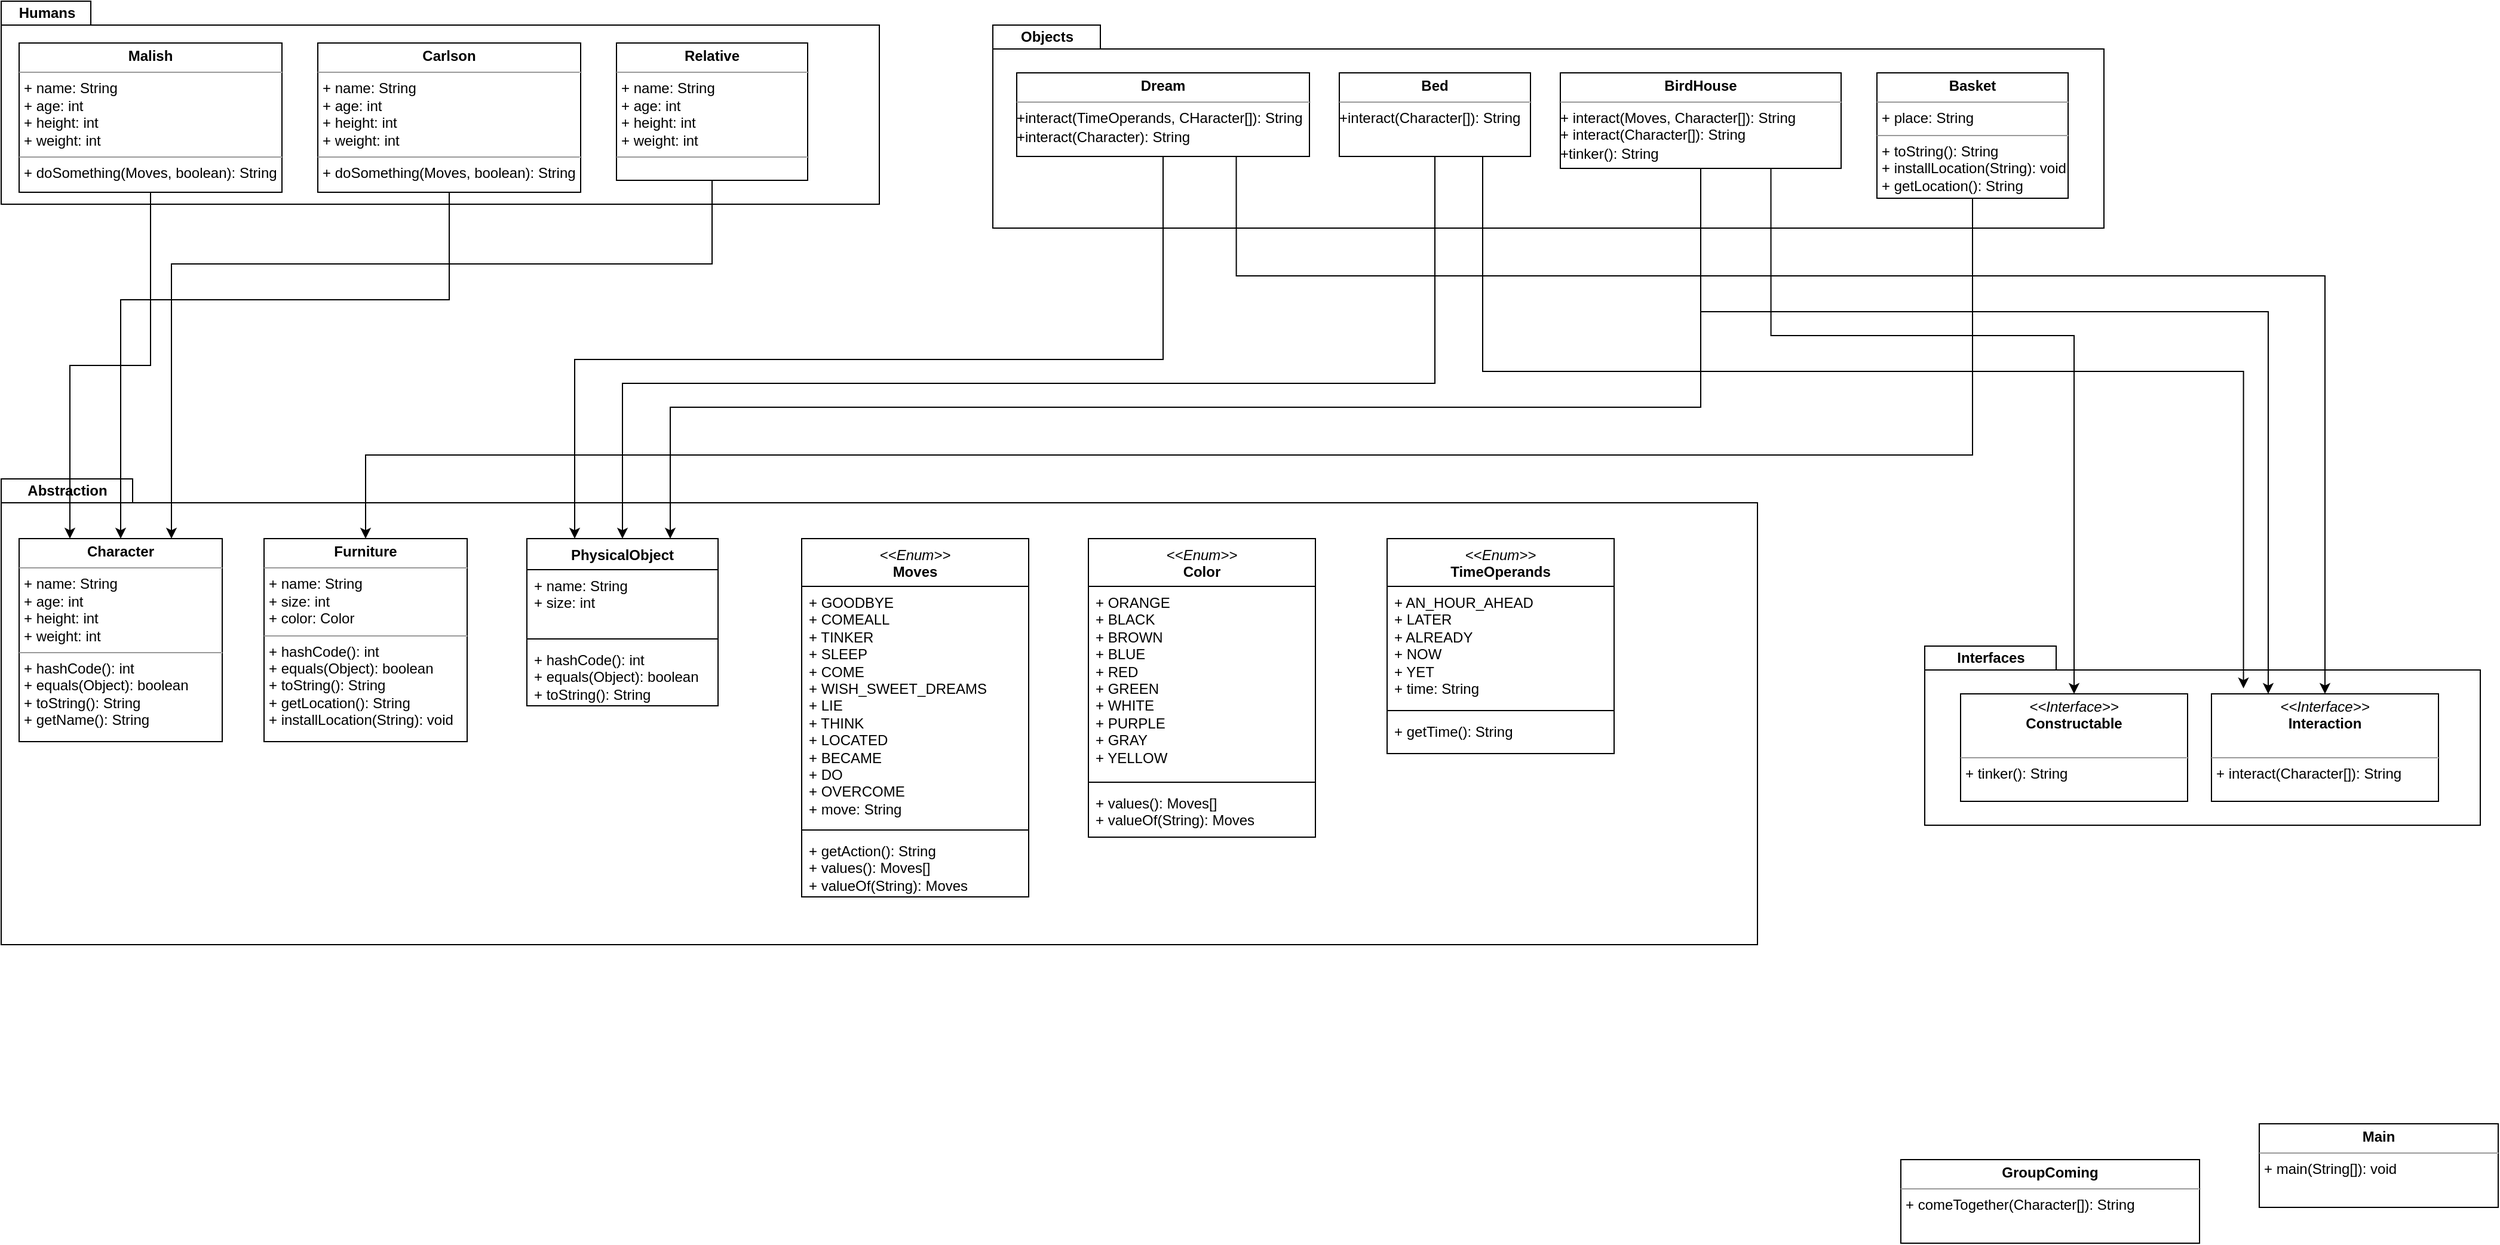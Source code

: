 <mxfile version="22.1.7" type="github">
  <diagram name="Page-1" id="58cdce13-f638-feb5-8d6f-7d28b1aa9fa0">
    <mxGraphModel dx="3077" dy="1800" grid="1" gridSize="10" guides="1" tooltips="1" connect="1" arrows="1" fold="1" page="1" pageScale="1" pageWidth="1100" pageHeight="850" background="none" math="0" shadow="0">
      <root>
        <mxCell id="0" />
        <mxCell id="1" parent="0" />
        <mxCell id="yy2OXO9xu3HYvDKJIOOL-1" value="&lt;br&gt;" style="shape=folder;fontStyle=1;spacingTop=10;tabWidth=110;tabHeight=20;tabPosition=left;html=1;whiteSpace=wrap;" vertex="1" parent="1">
          <mxGeometry x="50" y="480" width="1470" height="390" as="geometry" />
        </mxCell>
        <mxCell id="yy2OXO9xu3HYvDKJIOOL-2" value="Abstraction" style="text;align=center;fontStyle=1;verticalAlign=middle;spacingLeft=3;spacingRight=3;strokeColor=none;rotatable=0;points=[[0,0.5],[1,0.5]];portConstraint=eastwest;html=1;" vertex="1" parent="1">
          <mxGeometry x="50" y="480" width="110" height="20" as="geometry" />
        </mxCell>
        <mxCell id="yy2OXO9xu3HYvDKJIOOL-7" value="PhysicalObject" style="swimlane;fontStyle=1;align=center;verticalAlign=top;childLayout=stackLayout;horizontal=1;startSize=26;horizontalStack=0;resizeParent=1;resizeParentMax=0;resizeLast=0;collapsible=1;marginBottom=0;whiteSpace=wrap;html=1;" vertex="1" parent="1">
          <mxGeometry x="490" y="530" width="160" height="140" as="geometry" />
        </mxCell>
        <mxCell id="yy2OXO9xu3HYvDKJIOOL-8" value="+ name: String&lt;br&gt;+ size: int" style="text;strokeColor=none;fillColor=none;align=left;verticalAlign=top;spacingLeft=4;spacingRight=4;overflow=hidden;rotatable=0;points=[[0,0.5],[1,0.5]];portConstraint=eastwest;whiteSpace=wrap;html=1;" vertex="1" parent="yy2OXO9xu3HYvDKJIOOL-7">
          <mxGeometry y="26" width="160" height="54" as="geometry" />
        </mxCell>
        <mxCell id="yy2OXO9xu3HYvDKJIOOL-9" value="" style="line;strokeWidth=1;fillColor=none;align=left;verticalAlign=middle;spacingTop=-1;spacingLeft=3;spacingRight=3;rotatable=0;labelPosition=right;points=[];portConstraint=eastwest;strokeColor=inherit;" vertex="1" parent="yy2OXO9xu3HYvDKJIOOL-7">
          <mxGeometry y="80" width="160" height="8" as="geometry" />
        </mxCell>
        <mxCell id="yy2OXO9xu3HYvDKJIOOL-10" value="+ hashCode(): int&lt;br&gt;+ equals(Object): boolean&lt;br&gt;+ toString(): String" style="text;strokeColor=none;fillColor=none;align=left;verticalAlign=top;spacingLeft=4;spacingRight=4;overflow=hidden;rotatable=0;points=[[0,0.5],[1,0.5]];portConstraint=eastwest;whiteSpace=wrap;html=1;" vertex="1" parent="yy2OXO9xu3HYvDKJIOOL-7">
          <mxGeometry y="88" width="160" height="52" as="geometry" />
        </mxCell>
        <mxCell id="yy2OXO9xu3HYvDKJIOOL-19" value="&lt;p style=&quot;margin:0px;margin-top:4px;text-align:center;&quot;&gt;&lt;b&gt;Furniture&lt;/b&gt;&lt;/p&gt;&lt;hr size=&quot;1&quot;&gt;&lt;p style=&quot;margin:0px;margin-left:4px;&quot;&gt;+ name: String&lt;br style=&quot;border-color: var(--border-color);&quot;&gt;+ size: int&lt;br&gt;&lt;/p&gt;&lt;p style=&quot;margin:0px;margin-left:4px;&quot;&gt;+ color: Color&lt;/p&gt;&lt;hr size=&quot;1&quot;&gt;&lt;p style=&quot;margin:0px;margin-left:4px;&quot;&gt;+ hashCode(): int&lt;br style=&quot;border-color: var(--border-color);&quot;&gt;+ equals(Object): boolean&lt;br style=&quot;border-color: var(--border-color);&quot;&gt;+ toString(): String&lt;br&gt;&lt;/p&gt;&lt;p style=&quot;margin:0px;margin-left:4px;&quot;&gt;+ getLocation(): String&lt;/p&gt;&lt;p style=&quot;margin:0px;margin-left:4px;&quot;&gt;+ installLocation(String): void&lt;/p&gt;" style="verticalAlign=top;align=left;overflow=fill;fontSize=12;fontFamily=Helvetica;html=1;whiteSpace=wrap;" vertex="1" parent="1">
          <mxGeometry x="270" y="530" width="170" height="170" as="geometry" />
        </mxCell>
        <mxCell id="yy2OXO9xu3HYvDKJIOOL-20" value="&lt;p style=&quot;margin:0px;margin-top:4px;text-align:center;&quot;&gt;&lt;b&gt;Character&lt;/b&gt;&lt;/p&gt;&lt;hr size=&quot;1&quot;&gt;&lt;p style=&quot;margin:0px;margin-left:4px;&quot;&gt;+ name: String&lt;br style=&quot;border-color: var(--border-color);&quot;&gt;+ age: int&lt;br&gt;&lt;/p&gt;&lt;p style=&quot;margin:0px;margin-left:4px;&quot;&gt;+ height: int&lt;/p&gt;&lt;p style=&quot;margin:0px;margin-left:4px;&quot;&gt;+ weight: int&lt;/p&gt;&lt;hr size=&quot;1&quot;&gt;&lt;p style=&quot;margin:0px;margin-left:4px;&quot;&gt;+ hashCode(): int&lt;br style=&quot;border-color: var(--border-color);&quot;&gt;+ equals(Object): boolean&lt;br style=&quot;border-color: var(--border-color);&quot;&gt;+ toString(): String&lt;br&gt;&lt;/p&gt;&lt;p style=&quot;margin:0px;margin-left:4px;&quot;&gt;+ getName(): String&lt;br&gt;&lt;/p&gt;" style="verticalAlign=top;align=left;overflow=fill;fontSize=12;fontFamily=Helvetica;html=1;whiteSpace=wrap;" vertex="1" parent="1">
          <mxGeometry x="65" y="530" width="170" height="170" as="geometry" />
        </mxCell>
        <mxCell id="yy2OXO9xu3HYvDKJIOOL-21" value="" style="shape=folder;fontStyle=1;spacingTop=10;tabWidth=110;tabHeight=20;tabPosition=left;html=1;whiteSpace=wrap;" vertex="1" parent="1">
          <mxGeometry x="1660" y="620" width="465" height="150" as="geometry" />
        </mxCell>
        <mxCell id="yy2OXO9xu3HYvDKJIOOL-22" value="Interfaces" style="text;align=center;fontStyle=1;verticalAlign=middle;spacingLeft=3;spacingRight=3;strokeColor=none;rotatable=0;points=[[0,0.5],[1,0.5]];portConstraint=eastwest;html=1;" vertex="1" parent="1">
          <mxGeometry x="1660" y="620" width="110" height="20" as="geometry" />
        </mxCell>
        <mxCell id="yy2OXO9xu3HYvDKJIOOL-27" value="&lt;p style=&quot;margin:0px;margin-top:4px;text-align:center;&quot;&gt;&lt;i&gt;&amp;lt;&amp;lt;Interface&amp;gt;&amp;gt;&lt;/i&gt;&lt;br&gt;&lt;b&gt;Constructable&lt;/b&gt;&lt;/p&gt;&lt;p style=&quot;margin:0px;margin-left:4px;&quot;&gt;&lt;br&gt;&lt;/p&gt;&lt;hr size=&quot;1&quot;&gt;&lt;p style=&quot;margin:0px;margin-left:4px;&quot;&gt;+ tinker(): String&lt;/p&gt;" style="verticalAlign=top;align=left;overflow=fill;fontSize=12;fontFamily=Helvetica;html=1;whiteSpace=wrap;" vertex="1" parent="1">
          <mxGeometry x="1690" y="660" width="190" height="90" as="geometry" />
        </mxCell>
        <mxCell id="yy2OXO9xu3HYvDKJIOOL-29" value="&lt;p style=&quot;margin:0px;margin-top:4px;text-align:center;&quot;&gt;&lt;i&gt;&amp;lt;&amp;lt;Interface&amp;gt;&amp;gt;&lt;/i&gt;&lt;br&gt;&lt;b&gt;Interaction&lt;/b&gt;&lt;/p&gt;&lt;p style=&quot;margin:0px;margin-left:4px;&quot;&gt;&lt;br&gt;&lt;/p&gt;&lt;hr size=&quot;1&quot;&gt;&lt;p style=&quot;margin:0px;margin-left:4px;&quot;&gt;+ interact(Character[]): String&lt;/p&gt;" style="verticalAlign=top;align=left;overflow=fill;fontSize=12;fontFamily=Helvetica;html=1;whiteSpace=wrap;" vertex="1" parent="1">
          <mxGeometry x="1900" y="660" width="190" height="90" as="geometry" />
        </mxCell>
        <mxCell id="yy2OXO9xu3HYvDKJIOOL-32" value="" style="shape=folder;fontStyle=1;spacingTop=10;tabWidth=90;tabHeight=20;tabPosition=left;html=1;whiteSpace=wrap;" vertex="1" parent="1">
          <mxGeometry x="880" y="100" width="930" height="170" as="geometry" />
        </mxCell>
        <mxCell id="yy2OXO9xu3HYvDKJIOOL-33" value="Objects" style="text;align=center;fontStyle=1;verticalAlign=middle;spacingLeft=3;spacingRight=3;strokeColor=none;rotatable=0;points=[[0,0.5],[1,0.5]];portConstraint=eastwest;html=1;" vertex="1" parent="1">
          <mxGeometry x="880" y="100" width="90" height="20" as="geometry" />
        </mxCell>
        <mxCell id="yy2OXO9xu3HYvDKJIOOL-67" style="edgeStyle=orthogonalEdgeStyle;rounded=0;orthogonalLoop=1;jettySize=auto;html=1;exitX=0.5;exitY=1;exitDx=0;exitDy=0;entryX=0.25;entryY=0;entryDx=0;entryDy=0;" edge="1" parent="1" source="yy2OXO9xu3HYvDKJIOOL-34" target="yy2OXO9xu3HYvDKJIOOL-7">
          <mxGeometry relative="1" as="geometry">
            <Array as="points">
              <mxPoint x="1023" y="380" />
              <mxPoint x="530" y="380" />
            </Array>
          </mxGeometry>
        </mxCell>
        <mxCell id="yy2OXO9xu3HYvDKJIOOL-72" style="edgeStyle=orthogonalEdgeStyle;rounded=0;orthogonalLoop=1;jettySize=auto;html=1;exitX=0.75;exitY=1;exitDx=0;exitDy=0;entryX=0.5;entryY=0;entryDx=0;entryDy=0;" edge="1" parent="1" source="yy2OXO9xu3HYvDKJIOOL-34" target="yy2OXO9xu3HYvDKJIOOL-29">
          <mxGeometry relative="1" as="geometry">
            <Array as="points">
              <mxPoint x="1084" y="310" />
              <mxPoint x="1995" y="310" />
            </Array>
          </mxGeometry>
        </mxCell>
        <mxCell id="yy2OXO9xu3HYvDKJIOOL-34" value="&lt;p style=&quot;margin:0px;margin-top:4px;text-align:center;&quot;&gt;&lt;b&gt;Dream&lt;/b&gt;&lt;/p&gt;&lt;hr size=&quot;1&quot;&gt;&lt;div style=&quot;height:2px;&quot;&gt;+interact(TimeOperands, CHaracter[]): String&lt;/div&gt;&lt;div style=&quot;height:2px;&quot;&gt;&lt;br&gt;&lt;/div&gt;&lt;div style=&quot;height:2px;&quot;&gt;&lt;br&gt;&lt;/div&gt;&lt;div style=&quot;height:2px;&quot;&gt;&lt;br&gt;&lt;/div&gt;&lt;div style=&quot;height:2px;&quot;&gt;&lt;br&gt;&lt;/div&gt;&lt;div style=&quot;height:2px;&quot;&gt;&lt;br&gt;&lt;/div&gt;&lt;div style=&quot;height:2px;&quot;&gt;&lt;br&gt;&lt;/div&gt;&lt;div style=&quot;height:2px;&quot;&gt;&lt;br&gt;&lt;/div&gt;&lt;div style=&quot;height:2px;&quot;&gt;+interact(Character): String&lt;/div&gt;" style="verticalAlign=top;align=left;overflow=fill;fontSize=12;fontFamily=Helvetica;html=1;whiteSpace=wrap;" vertex="1" parent="1">
          <mxGeometry x="900" y="140" width="245" height="70" as="geometry" />
        </mxCell>
        <mxCell id="yy2OXO9xu3HYvDKJIOOL-68" style="edgeStyle=orthogonalEdgeStyle;rounded=0;orthogonalLoop=1;jettySize=auto;html=1;exitX=0.5;exitY=1;exitDx=0;exitDy=0;entryX=0.5;entryY=0;entryDx=0;entryDy=0;" edge="1" parent="1" source="yy2OXO9xu3HYvDKJIOOL-35" target="yy2OXO9xu3HYvDKJIOOL-7">
          <mxGeometry relative="1" as="geometry">
            <Array as="points">
              <mxPoint x="1250" y="400" />
              <mxPoint x="570" y="400" />
            </Array>
          </mxGeometry>
        </mxCell>
        <mxCell id="yy2OXO9xu3HYvDKJIOOL-35" value="&lt;p style=&quot;margin:0px;margin-top:4px;text-align:center;&quot;&gt;&lt;b&gt;Bed&lt;/b&gt;&lt;/p&gt;&lt;hr size=&quot;1&quot;&gt;&lt;div style=&quot;height:2px;&quot;&gt;+interact(Character[]): String&lt;br&gt;&lt;/div&gt;" style="verticalAlign=top;align=left;overflow=fill;fontSize=12;fontFamily=Helvetica;html=1;whiteSpace=wrap;" vertex="1" parent="1">
          <mxGeometry x="1170" y="140" width="160" height="70" as="geometry" />
        </mxCell>
        <mxCell id="yy2OXO9xu3HYvDKJIOOL-70" style="edgeStyle=orthogonalEdgeStyle;rounded=0;orthogonalLoop=1;jettySize=auto;html=1;exitX=0.5;exitY=1;exitDx=0;exitDy=0;entryX=0.75;entryY=0;entryDx=0;entryDy=0;" edge="1" parent="1" source="yy2OXO9xu3HYvDKJIOOL-36" target="yy2OXO9xu3HYvDKJIOOL-7">
          <mxGeometry relative="1" as="geometry">
            <Array as="points">
              <mxPoint x="1473" y="420" />
              <mxPoint x="610" y="420" />
            </Array>
          </mxGeometry>
        </mxCell>
        <mxCell id="yy2OXO9xu3HYvDKJIOOL-73" style="edgeStyle=orthogonalEdgeStyle;rounded=0;orthogonalLoop=1;jettySize=auto;html=1;exitX=0.5;exitY=1;exitDx=0;exitDy=0;entryX=0.25;entryY=0;entryDx=0;entryDy=0;" edge="1" parent="1" source="yy2OXO9xu3HYvDKJIOOL-36" target="yy2OXO9xu3HYvDKJIOOL-29">
          <mxGeometry relative="1" as="geometry">
            <Array as="points">
              <mxPoint x="1473" y="340" />
              <mxPoint x="1947" y="340" />
            </Array>
          </mxGeometry>
        </mxCell>
        <mxCell id="yy2OXO9xu3HYvDKJIOOL-75" style="edgeStyle=orthogonalEdgeStyle;rounded=0;orthogonalLoop=1;jettySize=auto;html=1;exitX=0.75;exitY=1;exitDx=0;exitDy=0;entryX=0.5;entryY=0;entryDx=0;entryDy=0;" edge="1" parent="1" source="yy2OXO9xu3HYvDKJIOOL-36" target="yy2OXO9xu3HYvDKJIOOL-27">
          <mxGeometry relative="1" as="geometry">
            <Array as="points">
              <mxPoint x="1531" y="360" />
              <mxPoint x="1785" y="360" />
            </Array>
          </mxGeometry>
        </mxCell>
        <mxCell id="yy2OXO9xu3HYvDKJIOOL-36" value="&lt;p style=&quot;margin:0px;margin-top:4px;text-align:center;&quot;&gt;&lt;b&gt;BirdHouse&lt;/b&gt;&lt;/p&gt;&lt;hr size=&quot;1&quot;&gt;&lt;div style=&quot;height:2px;&quot;&gt;+ interact(Moves, Character[]): String&lt;/div&gt;&lt;div style=&quot;height:2px;&quot;&gt;&lt;br&gt;&lt;/div&gt;&lt;div style=&quot;height:2px;&quot;&gt;&lt;br&gt;&lt;/div&gt;&lt;div style=&quot;height:2px;&quot;&gt;&lt;br&gt;&lt;/div&gt;&lt;div style=&quot;height:2px;&quot;&gt;&lt;br&gt;&lt;/div&gt;&lt;div style=&quot;height:2px;&quot;&gt;&lt;br&gt;&lt;/div&gt;&lt;div style=&quot;height:2px;&quot;&gt;&lt;br&gt;&lt;/div&gt;&lt;div style=&quot;height:2px;&quot;&gt;&lt;span style=&quot;background-color: initial;&quot;&gt;+ interact(Character[]): String&lt;/span&gt;&lt;br&gt;&lt;/div&gt;&lt;div style=&quot;height:2px;&quot;&gt;&lt;span style=&quot;background-color: initial;&quot;&gt;&lt;br&gt;&lt;/span&gt;&lt;/div&gt;&lt;div style=&quot;height:2px;&quot;&gt;&lt;span style=&quot;background-color: initial;&quot;&gt;&lt;br&gt;&lt;/span&gt;&lt;/div&gt;&lt;div style=&quot;height:2px;&quot;&gt;&lt;span style=&quot;background-color: initial;&quot;&gt;&lt;br&gt;&lt;/span&gt;&lt;/div&gt;&lt;div style=&quot;height:2px;&quot;&gt;&lt;span style=&quot;background-color: initial;&quot;&gt;&lt;br&gt;&lt;/span&gt;&lt;/div&gt;&lt;div style=&quot;height:2px;&quot;&gt;&lt;span style=&quot;background-color: initial;&quot;&gt;&lt;br&gt;&lt;/span&gt;&lt;/div&gt;&lt;div style=&quot;height:2px;&quot;&gt;&lt;span style=&quot;background-color: initial;&quot;&gt;&lt;br&gt;&lt;/span&gt;&lt;/div&gt;&lt;div style=&quot;height:2px;&quot;&gt;&lt;span style=&quot;background-color: initial;&quot;&gt;&lt;br&gt;&lt;/span&gt;&lt;/div&gt;&lt;div style=&quot;height:2px;&quot;&gt;&lt;span style=&quot;background-color: initial;&quot;&gt;+tinker(): String&lt;/span&gt;&lt;/div&gt;" style="verticalAlign=top;align=left;overflow=fill;fontSize=12;fontFamily=Helvetica;html=1;whiteSpace=wrap;" vertex="1" parent="1">
          <mxGeometry x="1355" y="140" width="235" height="80" as="geometry" />
        </mxCell>
        <mxCell id="yy2OXO9xu3HYvDKJIOOL-71" style="edgeStyle=orthogonalEdgeStyle;rounded=0;orthogonalLoop=1;jettySize=auto;html=1;exitX=0.5;exitY=1;exitDx=0;exitDy=0;entryX=0.5;entryY=0;entryDx=0;entryDy=0;" edge="1" parent="1" source="yy2OXO9xu3HYvDKJIOOL-37" target="yy2OXO9xu3HYvDKJIOOL-19">
          <mxGeometry relative="1" as="geometry">
            <Array as="points">
              <mxPoint x="1700" y="460" />
              <mxPoint x="355" y="460" />
            </Array>
          </mxGeometry>
        </mxCell>
        <mxCell id="yy2OXO9xu3HYvDKJIOOL-37" value="&lt;p style=&quot;margin:0px;margin-top:4px;text-align:center;&quot;&gt;&lt;b&gt;Basket&lt;/b&gt;&lt;/p&gt;&lt;hr size=&quot;1&quot;&gt;&lt;p style=&quot;margin:0px;margin-left:4px;&quot;&gt;+ place: String&lt;/p&gt;&lt;hr size=&quot;1&quot;&gt;&lt;p style=&quot;margin:0px;margin-left:4px;&quot;&gt;+ toString(): String&lt;/p&gt;&lt;p style=&quot;margin:0px;margin-left:4px;&quot;&gt;+ installLocation(String): void&lt;/p&gt;&lt;p style=&quot;margin:0px;margin-left:4px;&quot;&gt;+ getLocation(): String&lt;/p&gt;" style="verticalAlign=top;align=left;overflow=fill;fontSize=12;fontFamily=Helvetica;html=1;whiteSpace=wrap;" vertex="1" parent="1">
          <mxGeometry x="1620" y="140" width="160" height="105" as="geometry" />
        </mxCell>
        <mxCell id="yy2OXO9xu3HYvDKJIOOL-39" value="" style="shape=folder;fontStyle=1;spacingTop=10;tabWidth=75;tabHeight=20;tabPosition=left;html=1;whiteSpace=wrap;" vertex="1" parent="1">
          <mxGeometry x="50" y="80" width="735" height="170" as="geometry" />
        </mxCell>
        <mxCell id="yy2OXO9xu3HYvDKJIOOL-40" value="Humans" style="text;align=center;fontStyle=1;verticalAlign=middle;spacingLeft=3;spacingRight=3;strokeColor=none;rotatable=0;points=[[0,0.5],[1,0.5]];portConstraint=eastwest;html=1;" vertex="1" parent="1">
          <mxGeometry x="50" y="80" width="75" height="20" as="geometry" />
        </mxCell>
        <mxCell id="yy2OXO9xu3HYvDKJIOOL-64" style="edgeStyle=orthogonalEdgeStyle;rounded=0;orthogonalLoop=1;jettySize=auto;html=1;exitX=0.5;exitY=1;exitDx=0;exitDy=0;entryX=0.25;entryY=0;entryDx=0;entryDy=0;" edge="1" parent="1" source="yy2OXO9xu3HYvDKJIOOL-41" target="yy2OXO9xu3HYvDKJIOOL-20">
          <mxGeometry relative="1" as="geometry" />
        </mxCell>
        <mxCell id="yy2OXO9xu3HYvDKJIOOL-41" value="&lt;p style=&quot;margin:0px;margin-top:4px;text-align:center;&quot;&gt;&lt;b&gt;Malish&lt;/b&gt;&lt;/p&gt;&lt;hr size=&quot;1&quot;&gt;&lt;p style=&quot;border-color: var(--border-color); margin: 0px 0px 0px 4px;&quot;&gt;+ name: String&lt;br style=&quot;border-color: var(--border-color);&quot;&gt;+ age: int&lt;br style=&quot;border-color: var(--border-color);&quot;&gt;&lt;/p&gt;&lt;p style=&quot;border-color: var(--border-color); margin: 0px 0px 0px 4px;&quot;&gt;+ height: int&lt;/p&gt;&lt;p style=&quot;border-color: var(--border-color); margin: 0px 0px 0px 4px;&quot;&gt;+ weight: int&lt;/p&gt;&lt;hr size=&quot;1&quot;&gt;&lt;p style=&quot;margin:0px;margin-left:4px;&quot;&gt;+ doSomething(Moves, boolean): String&lt;/p&gt;" style="verticalAlign=top;align=left;overflow=fill;fontSize=12;fontFamily=Helvetica;html=1;whiteSpace=wrap;" vertex="1" parent="1">
          <mxGeometry x="65" y="115" width="220" height="125" as="geometry" />
        </mxCell>
        <mxCell id="yy2OXO9xu3HYvDKJIOOL-65" style="edgeStyle=orthogonalEdgeStyle;rounded=0;orthogonalLoop=1;jettySize=auto;html=1;exitX=0.5;exitY=1;exitDx=0;exitDy=0;entryX=0.5;entryY=0;entryDx=0;entryDy=0;" edge="1" parent="1" source="yy2OXO9xu3HYvDKJIOOL-42" target="yy2OXO9xu3HYvDKJIOOL-20">
          <mxGeometry relative="1" as="geometry">
            <Array as="points">
              <mxPoint x="425" y="330" />
              <mxPoint x="150" y="330" />
            </Array>
          </mxGeometry>
        </mxCell>
        <mxCell id="yy2OXO9xu3HYvDKJIOOL-42" value="&lt;p style=&quot;margin:0px;margin-top:4px;text-align:center;&quot;&gt;&lt;b&gt;Carlson&lt;/b&gt;&lt;/p&gt;&lt;hr size=&quot;1&quot;&gt;&lt;p style=&quot;border-color: var(--border-color); margin: 0px 0px 0px 4px;&quot;&gt;+ name: String&lt;br style=&quot;border-color: var(--border-color);&quot;&gt;+ age: int&lt;br style=&quot;border-color: var(--border-color);&quot;&gt;&lt;/p&gt;&lt;p style=&quot;border-color: var(--border-color); margin: 0px 0px 0px 4px;&quot;&gt;+ height: int&lt;/p&gt;&lt;p style=&quot;border-color: var(--border-color); margin: 0px 0px 0px 4px;&quot;&gt;+ weight: int&lt;/p&gt;&lt;hr size=&quot;1&quot;&gt;&lt;p style=&quot;margin:0px;margin-left:4px;&quot;&gt;+ doSomething(Moves, boolean): String&lt;br&gt;&lt;/p&gt;" style="verticalAlign=top;align=left;overflow=fill;fontSize=12;fontFamily=Helvetica;html=1;whiteSpace=wrap;" vertex="1" parent="1">
          <mxGeometry x="315" y="115" width="220" height="125" as="geometry" />
        </mxCell>
        <mxCell id="yy2OXO9xu3HYvDKJIOOL-66" style="edgeStyle=orthogonalEdgeStyle;rounded=0;orthogonalLoop=1;jettySize=auto;html=1;exitX=0.5;exitY=1;exitDx=0;exitDy=0;entryX=0.75;entryY=0;entryDx=0;entryDy=0;" edge="1" parent="1" source="yy2OXO9xu3HYvDKJIOOL-43" target="yy2OXO9xu3HYvDKJIOOL-20">
          <mxGeometry relative="1" as="geometry">
            <Array as="points">
              <mxPoint x="645" y="300" />
              <mxPoint x="192" y="300" />
            </Array>
          </mxGeometry>
        </mxCell>
        <mxCell id="yy2OXO9xu3HYvDKJIOOL-43" value="&lt;p style=&quot;margin:0px;margin-top:4px;text-align:center;&quot;&gt;&lt;b&gt;Relative&lt;/b&gt;&lt;/p&gt;&lt;hr size=&quot;1&quot;&gt;&lt;p style=&quot;border-color: var(--border-color); margin: 0px 0px 0px 4px;&quot;&gt;+ name: String&lt;br style=&quot;border-color: var(--border-color);&quot;&gt;+ age: int&lt;br style=&quot;border-color: var(--border-color);&quot;&gt;&lt;/p&gt;&lt;p style=&quot;border-color: var(--border-color); margin: 0px 0px 0px 4px;&quot;&gt;+ height: int&lt;/p&gt;&lt;p style=&quot;border-color: var(--border-color); margin: 0px 0px 0px 4px;&quot;&gt;+ weight: int&lt;/p&gt;&lt;hr size=&quot;1&quot;&gt;&lt;p style=&quot;margin:0px;margin-left:4px;&quot;&gt;&lt;br&gt;&lt;/p&gt;" style="verticalAlign=top;align=left;overflow=fill;fontSize=12;fontFamily=Helvetica;html=1;whiteSpace=wrap;" vertex="1" parent="1">
          <mxGeometry x="565" y="115" width="160" height="115" as="geometry" />
        </mxCell>
        <mxCell id="yy2OXO9xu3HYvDKJIOOL-46" value="&lt;i style=&quot;border-color: var(--border-color); font-weight: 400;&quot;&gt;&amp;lt;&amp;lt;Enum&amp;gt;&amp;gt;&lt;/i&gt;&lt;br style=&quot;border-color: var(--border-color); font-weight: 400;&quot;&gt;&lt;b style=&quot;border-color: var(--border-color);&quot;&gt;Moves&lt;/b&gt;" style="swimlane;fontStyle=1;align=center;verticalAlign=top;childLayout=stackLayout;horizontal=1;startSize=40;horizontalStack=0;resizeParent=1;resizeParentMax=0;resizeLast=0;collapsible=1;marginBottom=0;whiteSpace=wrap;html=1;" vertex="1" parent="1">
          <mxGeometry x="720" y="530" width="190" height="300" as="geometry" />
        </mxCell>
        <mxCell id="yy2OXO9xu3HYvDKJIOOL-47" value="+ GOODBYE&lt;br&gt;+ COMEALL&lt;br&gt;+ TINKER&lt;br&gt;+ SLEEP&lt;br&gt;+ COME&lt;br&gt;+ WISH_SWEET_DREAMS&lt;br&gt;+ LIE&lt;br&gt;+ THINK&lt;br&gt;+ LOCATED&lt;br&gt;+ BECAME&lt;br&gt;+ DO&lt;br&gt;+ OVERCOME&lt;br&gt;+ move: String" style="text;strokeColor=none;fillColor=none;align=left;verticalAlign=top;spacingLeft=4;spacingRight=4;overflow=hidden;rotatable=0;points=[[0,0.5],[1,0.5]];portConstraint=eastwest;whiteSpace=wrap;html=1;" vertex="1" parent="yy2OXO9xu3HYvDKJIOOL-46">
          <mxGeometry y="40" width="190" height="200" as="geometry" />
        </mxCell>
        <mxCell id="yy2OXO9xu3HYvDKJIOOL-48" value="" style="line;strokeWidth=1;fillColor=none;align=left;verticalAlign=middle;spacingTop=-1;spacingLeft=3;spacingRight=3;rotatable=0;labelPosition=right;points=[];portConstraint=eastwest;strokeColor=inherit;" vertex="1" parent="yy2OXO9xu3HYvDKJIOOL-46">
          <mxGeometry y="240" width="190" height="8" as="geometry" />
        </mxCell>
        <mxCell id="yy2OXO9xu3HYvDKJIOOL-49" value="+ getAction(): String&lt;br&gt;+ values(): Moves[]&lt;br&gt;+ valueOf(String): Moves" style="text;strokeColor=none;fillColor=none;align=left;verticalAlign=top;spacingLeft=4;spacingRight=4;overflow=hidden;rotatable=0;points=[[0,0.5],[1,0.5]];portConstraint=eastwest;whiteSpace=wrap;html=1;" vertex="1" parent="yy2OXO9xu3HYvDKJIOOL-46">
          <mxGeometry y="248" width="190" height="52" as="geometry" />
        </mxCell>
        <mxCell id="yy2OXO9xu3HYvDKJIOOL-50" value="&lt;i style=&quot;border-color: var(--border-color); font-weight: 400;&quot;&gt;&amp;lt;&amp;lt;Enum&amp;gt;&amp;gt;&lt;/i&gt;&lt;br style=&quot;border-color: var(--border-color); font-weight: 400;&quot;&gt;Color" style="swimlane;fontStyle=1;align=center;verticalAlign=top;childLayout=stackLayout;horizontal=1;startSize=40;horizontalStack=0;resizeParent=1;resizeParentMax=0;resizeLast=0;collapsible=1;marginBottom=0;whiteSpace=wrap;html=1;" vertex="1" parent="1">
          <mxGeometry x="960" y="530" width="190" height="250" as="geometry" />
        </mxCell>
        <mxCell id="yy2OXO9xu3HYvDKJIOOL-51" value="+ ORANGE&lt;br&gt;+ BLACK&lt;br&gt;+ BROWN&lt;br&gt;+ BLUE&lt;br&gt;+ RED&lt;br&gt;+ GREEN&lt;br&gt;+ WHITE&lt;br&gt;+ PURPLE&lt;br&gt;+ GRAY&lt;br&gt;+ YELLOW" style="text;strokeColor=none;fillColor=none;align=left;verticalAlign=top;spacingLeft=4;spacingRight=4;overflow=hidden;rotatable=0;points=[[0,0.5],[1,0.5]];portConstraint=eastwest;whiteSpace=wrap;html=1;" vertex="1" parent="yy2OXO9xu3HYvDKJIOOL-50">
          <mxGeometry y="40" width="190" height="160" as="geometry" />
        </mxCell>
        <mxCell id="yy2OXO9xu3HYvDKJIOOL-52" value="" style="line;strokeWidth=1;fillColor=none;align=left;verticalAlign=middle;spacingTop=-1;spacingLeft=3;spacingRight=3;rotatable=0;labelPosition=right;points=[];portConstraint=eastwest;strokeColor=inherit;" vertex="1" parent="yy2OXO9xu3HYvDKJIOOL-50">
          <mxGeometry y="200" width="190" height="8" as="geometry" />
        </mxCell>
        <mxCell id="yy2OXO9xu3HYvDKJIOOL-53" value="+ values(): Moves[]&lt;br&gt;+ valueOf(String): Moves" style="text;strokeColor=none;fillColor=none;align=left;verticalAlign=top;spacingLeft=4;spacingRight=4;overflow=hidden;rotatable=0;points=[[0,0.5],[1,0.5]];portConstraint=eastwest;whiteSpace=wrap;html=1;" vertex="1" parent="yy2OXO9xu3HYvDKJIOOL-50">
          <mxGeometry y="208" width="190" height="42" as="geometry" />
        </mxCell>
        <mxCell id="yy2OXO9xu3HYvDKJIOOL-54" value="&lt;i style=&quot;border-color: var(--border-color); font-weight: 400;&quot;&gt;&amp;lt;&amp;lt;Enum&amp;gt;&amp;gt;&lt;/i&gt;&lt;br style=&quot;border-color: var(--border-color); font-weight: 400;&quot;&gt;TimeOperands" style="swimlane;fontStyle=1;align=center;verticalAlign=top;childLayout=stackLayout;horizontal=1;startSize=40;horizontalStack=0;resizeParent=1;resizeParentMax=0;resizeLast=0;collapsible=1;marginBottom=0;whiteSpace=wrap;html=1;" vertex="1" parent="1">
          <mxGeometry x="1210" y="530" width="190" height="180" as="geometry" />
        </mxCell>
        <mxCell id="yy2OXO9xu3HYvDKJIOOL-55" value="+ AN_HOUR_AHEAD&lt;br&gt;+ LATER&lt;br&gt;+ ALREADY&lt;br&gt;+ NOW&lt;br&gt;+ YET&lt;br&gt;+ time: String&lt;br&gt;" style="text;strokeColor=none;fillColor=none;align=left;verticalAlign=top;spacingLeft=4;spacingRight=4;overflow=hidden;rotatable=0;points=[[0,0.5],[1,0.5]];portConstraint=eastwest;whiteSpace=wrap;html=1;" vertex="1" parent="yy2OXO9xu3HYvDKJIOOL-54">
          <mxGeometry y="40" width="190" height="100" as="geometry" />
        </mxCell>
        <mxCell id="yy2OXO9xu3HYvDKJIOOL-56" value="" style="line;strokeWidth=1;fillColor=none;align=left;verticalAlign=middle;spacingTop=-1;spacingLeft=3;spacingRight=3;rotatable=0;labelPosition=right;points=[];portConstraint=eastwest;strokeColor=inherit;" vertex="1" parent="yy2OXO9xu3HYvDKJIOOL-54">
          <mxGeometry y="140" width="190" height="8" as="geometry" />
        </mxCell>
        <mxCell id="yy2OXO9xu3HYvDKJIOOL-57" value="+ getTime(): String" style="text;strokeColor=none;fillColor=none;align=left;verticalAlign=top;spacingLeft=4;spacingRight=4;overflow=hidden;rotatable=0;points=[[0,0.5],[1,0.5]];portConstraint=eastwest;whiteSpace=wrap;html=1;" vertex="1" parent="yy2OXO9xu3HYvDKJIOOL-54">
          <mxGeometry y="148" width="190" height="32" as="geometry" />
        </mxCell>
        <mxCell id="yy2OXO9xu3HYvDKJIOOL-58" value="&lt;p style=&quot;margin:0px;margin-top:4px;text-align:center;&quot;&gt;&lt;b&gt;GroupComing&lt;/b&gt;&lt;/p&gt;&lt;hr size=&quot;1&quot;&gt;&lt;p style=&quot;margin:0px;margin-left:4px;&quot;&gt;+ comeTogether(Character[]): String&lt;/p&gt;" style="verticalAlign=top;align=left;overflow=fill;fontSize=12;fontFamily=Helvetica;html=1;whiteSpace=wrap;" vertex="1" parent="1">
          <mxGeometry x="1640" y="1050" width="250" height="70" as="geometry" />
        </mxCell>
        <mxCell id="yy2OXO9xu3HYvDKJIOOL-59" value="&lt;p style=&quot;margin:0px;margin-top:4px;text-align:center;&quot;&gt;&lt;b&gt;Main&lt;/b&gt;&lt;/p&gt;&lt;hr size=&quot;1&quot;&gt;&lt;p style=&quot;margin:0px;margin-left:4px;&quot;&gt;+ main(String[]): void&lt;/p&gt;" style="verticalAlign=top;align=left;overflow=fill;fontSize=12;fontFamily=Helvetica;html=1;whiteSpace=wrap;" vertex="1" parent="1">
          <mxGeometry x="1940" y="1020" width="200" height="70" as="geometry" />
        </mxCell>
        <mxCell id="yy2OXO9xu3HYvDKJIOOL-76" style="edgeStyle=orthogonalEdgeStyle;rounded=0;orthogonalLoop=1;jettySize=auto;html=1;exitX=0.75;exitY=1;exitDx=0;exitDy=0;entryX=0.141;entryY=-0.051;entryDx=0;entryDy=0;entryPerimeter=0;" edge="1" parent="1" source="yy2OXO9xu3HYvDKJIOOL-35" target="yy2OXO9xu3HYvDKJIOOL-29">
          <mxGeometry relative="1" as="geometry">
            <Array as="points">
              <mxPoint x="1290" y="390" />
              <mxPoint x="1927" y="390" />
            </Array>
          </mxGeometry>
        </mxCell>
      </root>
    </mxGraphModel>
  </diagram>
</mxfile>

